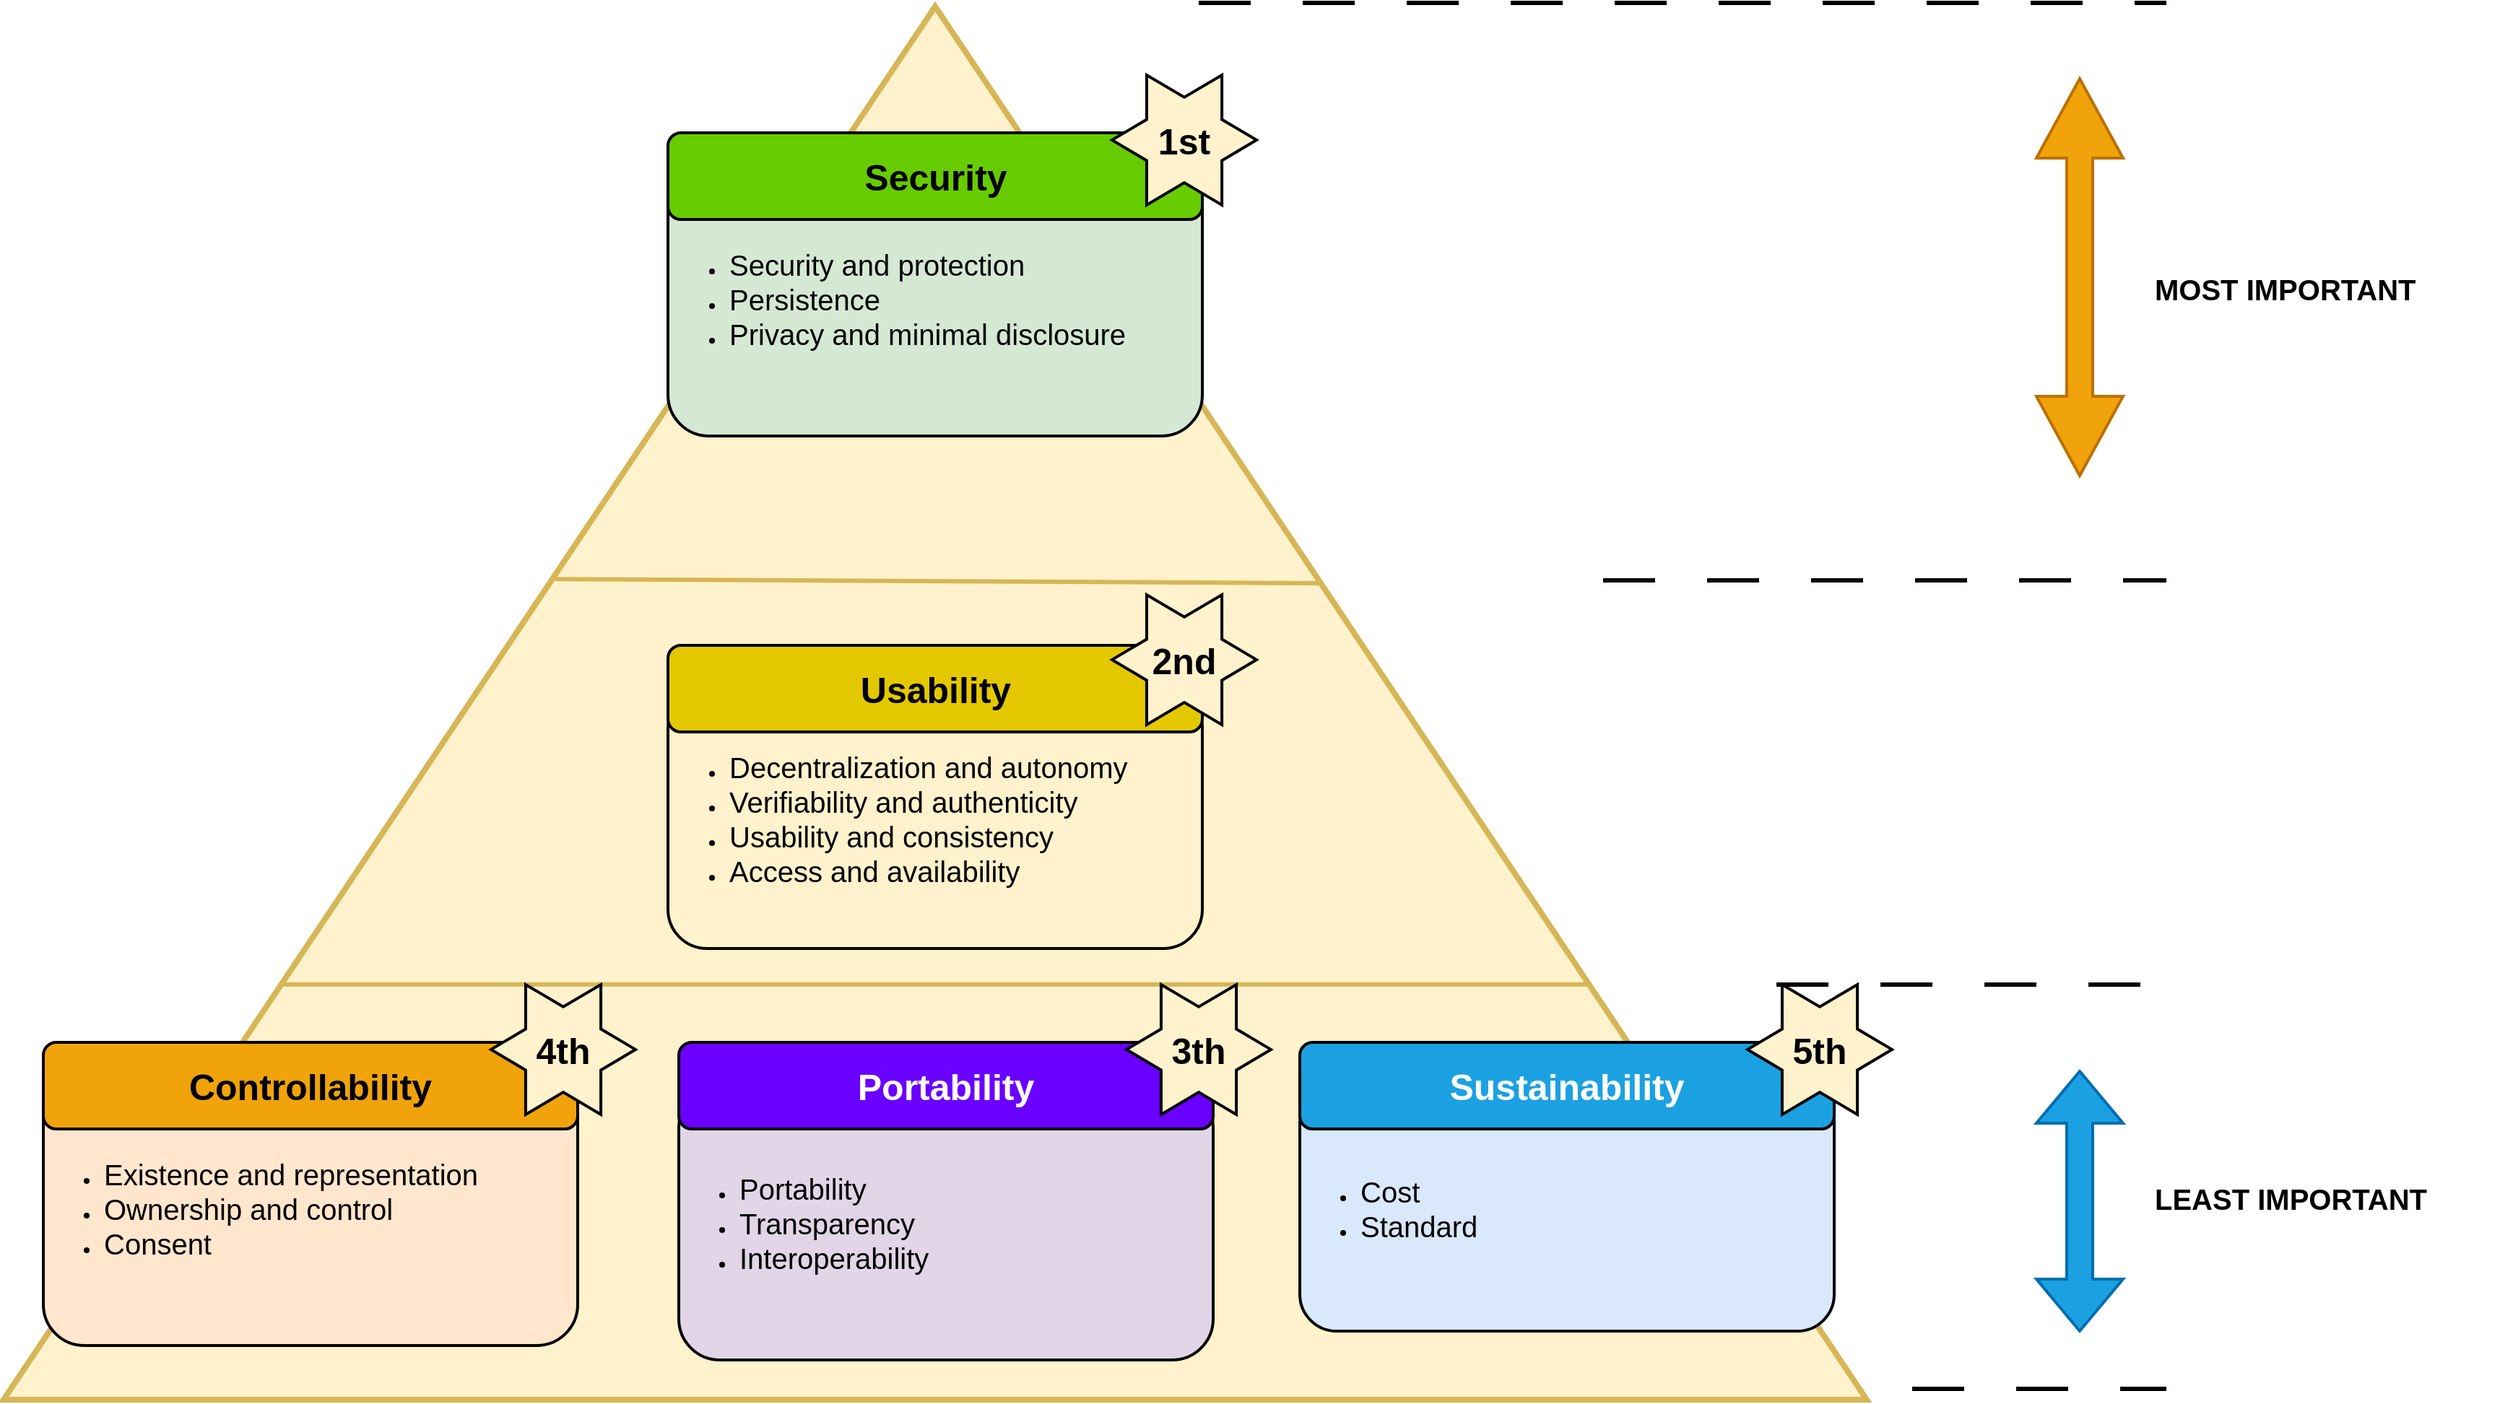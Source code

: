 <mxfile version="26.0.16">
  <diagram name="Page-1" id="9Gpt3UPF2AyzyX8SXsZh">
    <mxGraphModel dx="2414" dy="2436" grid="1" gridSize="10" guides="1" tooltips="1" connect="1" arrows="1" fold="1" page="1" pageScale="1" pageWidth="850" pageHeight="1100" math="0" shadow="0">
      <root>
        <mxCell id="0" />
        <mxCell id="1" parent="0" />
        <mxCell id="hbQT5JvmXpMdMmtxpOVG-1" value="" style="endArrow=none;html=1;rounded=0;exitX=0.298;exitY=0.15;exitDx=0;exitDy=0;exitPerimeter=0;fillColor=#fff2cc;strokeColor=#000000;strokeWidth=3;dashed=1;dashPattern=12 12;" parent="1" edge="1">
          <mxGeometry width="50" height="50" relative="1" as="geometry">
            <mxPoint x="1190" y="960" as="sourcePoint" />
            <mxPoint x="1510" y="960" as="targetPoint" />
          </mxGeometry>
        </mxCell>
        <mxCell id="hbQT5JvmXpMdMmtxpOVG-2" value="" style="triangle;whiteSpace=wrap;html=1;rotation=-90;fillColor=#fff2cc;strokeColor=#d6b656;strokeWidth=4;" parent="1" vertex="1">
          <mxGeometry x="175" y="-160" width="965" height="1290" as="geometry" />
        </mxCell>
        <mxCell id="hbQT5JvmXpMdMmtxpOVG-3" value="&lt;div style=&quot;line-height: 200%;&quot; align=&quot;right&quot;&gt;&lt;span style=&quot;color: rgb(0, 0, 0);&quot;&gt;&lt;b&gt;&lt;font style=&quot;font-size: 20px;&quot;&gt;MOST IMPORTANT&lt;/font&gt;&lt;/b&gt;&lt;/span&gt;&lt;br&gt;&lt;/div&gt;" style="text;whiteSpace=wrap;html=1;" parent="1" vertex="1">
          <mxGeometry x="1500" y="180" width="240" height="60" as="geometry" />
        </mxCell>
        <mxCell id="hbQT5JvmXpMdMmtxpOVG-4" value="&lt;div style=&quot;line-height: 200%;&quot; align=&quot;right&quot;&gt;&lt;b&gt;&lt;font style=&quot;font-size: 20px; color: rgb(0, 0, 0);&quot;&gt;LEAST IMPORTANT&lt;/font&gt;&lt;span style=&quot;color: rgba(0, 0, 0, 0);&quot;&gt;&lt;span style=&quot;color: rgba(0, 0, 0, 0);&quot;&gt;&lt;br&gt;&lt;/span&gt;&lt;/span&gt;&lt;/b&gt;&lt;/div&gt;" style="text;whiteSpace=wrap;html=1;" parent="1" vertex="1">
          <mxGeometry x="1500" y="810" width="240" height="60" as="geometry" />
        </mxCell>
        <mxCell id="hbQT5JvmXpMdMmtxpOVG-5" value="" style="endArrow=none;html=1;rounded=0;entryX=0.586;entryY=0.707;entryDx=0;entryDy=0;entryPerimeter=0;exitX=0.589;exitY=0.296;exitDx=0;exitDy=0;exitPerimeter=0;fillColor=#fff2cc;strokeColor=#d6b656;strokeWidth=3;" parent="1" source="hbQT5JvmXpMdMmtxpOVG-2" target="hbQT5JvmXpMdMmtxpOVG-2" edge="1">
          <mxGeometry width="50" height="50" relative="1" as="geometry">
            <mxPoint x="1020" y="480" as="sourcePoint" />
            <mxPoint x="1070" y="430" as="targetPoint" />
          </mxGeometry>
        </mxCell>
        <mxCell id="hbQT5JvmXpMdMmtxpOVG-6" value="" style="endArrow=none;html=1;rounded=0;entryX=0.298;entryY=0.851;entryDx=0;entryDy=0;entryPerimeter=0;exitX=0.298;exitY=0.15;exitDx=0;exitDy=0;exitPerimeter=0;fillColor=#fff2cc;strokeColor=#d6b656;strokeWidth=3;" parent="1" source="hbQT5JvmXpMdMmtxpOVG-2" target="hbQT5JvmXpMdMmtxpOVG-2" edge="1">
          <mxGeometry width="50" height="50" relative="1" as="geometry">
            <mxPoint x="580" y="680" as="sourcePoint" />
            <mxPoint x="1111" y="683" as="targetPoint" />
          </mxGeometry>
        </mxCell>
        <mxCell id="hbQT5JvmXpMdMmtxpOVG-7" value="&lt;div align=&quot;left&quot;&gt;&lt;ul&gt;&lt;li&gt;&lt;font style=&quot;font-size: 20px;&quot;&gt;Existence and representation&lt;/font&gt;&lt;/li&gt;&lt;li&gt;&lt;font style=&quot;font-size: 20px;&quot;&gt;Ownership and control&lt;/font&gt;&lt;/li&gt;&lt;li&gt;&lt;font style=&quot;font-size: 20px;&quot;&gt;Consent&lt;/font&gt;&lt;/li&gt;&lt;/ul&gt;&lt;/div&gt;" style="rounded=1;whiteSpace=wrap;html=1;align=left;fillColor=#ffe6cc;strokeColor=#000000;strokeWidth=2;" parent="1" vertex="1">
          <mxGeometry x="40" y="740" width="370" height="190" as="geometry" />
        </mxCell>
        <mxCell id="hbQT5JvmXpMdMmtxpOVG-8" value="&lt;div align=&quot;left&quot;&gt;&lt;ul&gt;&lt;li&gt;&lt;font style=&quot;font-size: 20px;&quot;&gt;Security and protection&lt;/font&gt;&lt;/li&gt;&lt;li&gt;&lt;font style=&quot;font-size: 20px;&quot;&gt;Persistence&lt;/font&gt;&lt;/li&gt;&lt;li&gt;&lt;font style=&quot;font-size: 20px;&quot;&gt;Privacy and minimal disclosure&lt;/font&gt;&lt;/li&gt;&lt;/ul&gt;&lt;/div&gt;" style="rounded=1;whiteSpace=wrap;html=1;align=left;fillColor=#d5e8d4;strokeColor=#000000;strokeWidth=2;" parent="1" vertex="1">
          <mxGeometry x="472.5" y="110" width="370" height="190" as="geometry" />
        </mxCell>
        <mxCell id="hbQT5JvmXpMdMmtxpOVG-9" value="&lt;div align=&quot;left&quot;&gt;&lt;ul&gt;&lt;li&gt;&lt;font style=&quot;font-size: 20px;&quot;&gt;Decentralization and autonomy&lt;/font&gt;&lt;/li&gt;&lt;li&gt;&lt;font style=&quot;font-size: 20px;&quot;&gt;Verifiability and authenticity&lt;/font&gt;&lt;/li&gt;&lt;li&gt;&lt;font style=&quot;font-size: 20px;&quot;&gt;Usability and consistency&lt;/font&gt;&lt;/li&gt;&lt;li&gt;&lt;font style=&quot;font-size: 20px;&quot;&gt;Access and availability&lt;/font&gt;&lt;/li&gt;&lt;/ul&gt;&lt;/div&gt;" style="rounded=1;whiteSpace=wrap;html=1;align=left;fillColor=#fff2cc;strokeColor=#000000;strokeWidth=2;" parent="1" vertex="1">
          <mxGeometry x="472.5" y="475" width="370" height="180" as="geometry" />
        </mxCell>
        <mxCell id="hbQT5JvmXpMdMmtxpOVG-10" value="&lt;b&gt;&lt;font style=&quot;font-size: 25px;&quot;&gt;Controllability&lt;/font&gt;&lt;/b&gt;" style="rounded=1;whiteSpace=wrap;html=1;fillColor=#f0a30a;fontColor=#000000;strokeColor=#000000;strokeWidth=2;" parent="1" vertex="1">
          <mxGeometry x="40" y="720" width="370" height="60" as="geometry" />
        </mxCell>
        <mxCell id="hbQT5JvmXpMdMmtxpOVG-11" value="&lt;div&gt;&lt;b&gt;&lt;font style=&quot;font-size: 25px;&quot;&gt;Usability&lt;/font&gt;&lt;/b&gt;&lt;br&gt;&lt;/div&gt;" style="rounded=1;whiteSpace=wrap;html=1;fillColor=#e3c800;fontColor=#000000;strokeColor=#000000;strokeWidth=2;" parent="1" vertex="1">
          <mxGeometry x="472.5" y="445" width="370" height="60" as="geometry" />
        </mxCell>
        <mxCell id="hbQT5JvmXpMdMmtxpOVG-12" value="&lt;span data-darkreader-inline-color=&quot;&quot; style=&quot;color: rgb(0, 0, 0); --darkreader-inline-color: var(--darkreader-text-ededed, #f9f5f0);&quot;&gt;&lt;b&gt;&lt;font style=&quot;font-size: 25px;&quot;&gt;Security&lt;font&gt;&lt;br&gt;&lt;/font&gt;&lt;/font&gt;&lt;/b&gt;&lt;/span&gt;" style="rounded=1;whiteSpace=wrap;html=1;fillColor=#66CC00;strokeColor=#000000;fontColor=#ffffff;strokeWidth=2;" parent="1" vertex="1">
          <mxGeometry x="472.5" y="90" width="370" height="60" as="geometry" />
        </mxCell>
        <mxCell id="hbQT5JvmXpMdMmtxpOVG-13" value="&lt;div align=&quot;left&quot;&gt;&lt;ul&gt;&lt;li&gt;&lt;font style=&quot;font-size: 20px;&quot;&gt;Cost&lt;/font&gt;&lt;/li&gt;&lt;li&gt;&lt;div&gt;&lt;font style=&quot;font-size: 20px;&quot;&gt;Standard&lt;/font&gt;&lt;/div&gt;&lt;/li&gt;&lt;/ul&gt;&lt;/div&gt;" style="rounded=1;whiteSpace=wrap;html=1;fillColor=#dae8fc;strokeColor=#000000;align=left;strokeWidth=2;" parent="1" vertex="1">
          <mxGeometry x="910" y="750" width="370" height="170" as="geometry" />
        </mxCell>
        <mxCell id="hbQT5JvmXpMdMmtxpOVG-14" value="&lt;div align=&quot;left&quot;&gt;&lt;ul&gt;&lt;li&gt;&lt;font style=&quot;font-size: 20px;&quot;&gt;Portability&lt;/font&gt;&lt;/li&gt;&lt;li&gt;&lt;font style=&quot;font-size: 20px;&quot;&gt;Transparency&lt;/font&gt;&lt;/li&gt;&lt;li&gt;&lt;font style=&quot;font-size: 20px;&quot;&gt;Interoperability&lt;/font&gt;&lt;/li&gt;&lt;/ul&gt;&lt;/div&gt;" style="rounded=1;whiteSpace=wrap;html=1;align=left;fillColor=#e1d5e7;strokeColor=#000000;strokeWidth=2;" parent="1" vertex="1">
          <mxGeometry x="480" y="750" width="370" height="190" as="geometry" />
        </mxCell>
        <mxCell id="hbQT5JvmXpMdMmtxpOVG-15" value="&lt;b&gt;&lt;font style=&quot;font-size: 25px;&quot;&gt;Portability&lt;/font&gt;&lt;/b&gt;" style="rounded=1;whiteSpace=wrap;html=1;fillColor=#6a00ff;fontColor=#ffffff;strokeColor=#000000;strokeWidth=2;" parent="1" vertex="1">
          <mxGeometry x="480" y="720" width="370" height="60" as="geometry" />
        </mxCell>
        <mxCell id="hbQT5JvmXpMdMmtxpOVG-16" value="&lt;font style=&quot;font-size: 25px;&quot;&gt;&lt;b&gt;Sustainability&lt;/b&gt;&lt;/font&gt;" style="rounded=1;whiteSpace=wrap;html=1;fillColor=#1ba1e2;fontColor=#ffffff;strokeColor=#000000;strokeWidth=2;" parent="1" vertex="1">
          <mxGeometry x="910" y="720" width="370" height="60" as="geometry" />
        </mxCell>
        <mxCell id="hbQT5JvmXpMdMmtxpOVG-17" value="" style="shape=doubleArrow;whiteSpace=wrap;html=1;rotation=90;fillColor=#1ba1e2;strokeColor=#006EAF;fontColor=#ffffff;strokeWidth=2;" parent="1" vertex="1">
          <mxGeometry x="1360" y="800" width="180" height="60" as="geometry" />
        </mxCell>
        <mxCell id="hbQT5JvmXpMdMmtxpOVG-18" value="" style="shape=doubleArrow;whiteSpace=wrap;html=1;rotation=90;fillColor=#f0a30a;fontColor=#000000;strokeColor=#BD7000;strokeWidth=2;" parent="1" vertex="1">
          <mxGeometry x="1312.5" y="160" width="275" height="60" as="geometry" />
        </mxCell>
        <mxCell id="hbQT5JvmXpMdMmtxpOVG-19" value="" style="endArrow=none;html=1;rounded=0;fillColor=#fff2cc;strokeColor=#000000;strokeWidth=3;dashed=1;dashPattern=12 12;" parent="1" edge="1">
          <mxGeometry width="50" height="50" relative="1" as="geometry">
            <mxPoint x="1240" y="680" as="sourcePoint" />
            <mxPoint x="1510" y="680" as="targetPoint" />
          </mxGeometry>
        </mxCell>
        <mxCell id="hbQT5JvmXpMdMmtxpOVG-20" value="" style="endArrow=none;html=1;rounded=0;fillColor=#fff2cc;strokeColor=#000000;strokeWidth=3;dashed=1;dashPattern=12 12;" parent="1" edge="1">
          <mxGeometry width="50" height="50" relative="1" as="geometry">
            <mxPoint x="1120" y="400" as="sourcePoint" />
            <mxPoint x="1510" y="400" as="targetPoint" />
          </mxGeometry>
        </mxCell>
        <mxCell id="hbQT5JvmXpMdMmtxpOVG-21" value="" style="endArrow=none;html=1;rounded=0;fillColor=#fff2cc;strokeColor=#000000;strokeWidth=3;dashed=1;dashPattern=12 12;" parent="1" edge="1">
          <mxGeometry width="50" height="50" relative="1" as="geometry">
            <mxPoint x="840" as="sourcePoint" />
            <mxPoint x="1510" as="targetPoint" />
          </mxGeometry>
        </mxCell>
        <mxCell id="hbQT5JvmXpMdMmtxpOVG-22" value="" style="verticalLabelPosition=bottom;verticalAlign=top;html=1;shape=mxgraph.basic.6_point_star;fillColor=#fff2cc;strokeColor=#000000;strokeWidth=2;" parent="1" vertex="1">
          <mxGeometry x="780" y="50" width="100" height="90" as="geometry" />
        </mxCell>
        <mxCell id="hbQT5JvmXpMdMmtxpOVG-23" value="&lt;font style=&quot;font-size: 25px;&quot;&gt;&lt;b&gt;&lt;font&gt;1st&lt;/font&gt;&lt;/b&gt;&lt;/font&gt;" style="text;html=1;align=center;verticalAlign=middle;whiteSpace=wrap;rounded=0;" parent="1" vertex="1">
          <mxGeometry x="800" y="80" width="60" height="30" as="geometry" />
        </mxCell>
        <mxCell id="hbQT5JvmXpMdMmtxpOVG-24" value="" style="verticalLabelPosition=bottom;verticalAlign=top;html=1;shape=mxgraph.basic.6_point_star;fillColor=#fff2cc;strokeColor=#000000;strokeWidth=2;" parent="1" vertex="1">
          <mxGeometry x="780" y="410" width="100" height="90" as="geometry" />
        </mxCell>
        <mxCell id="hbQT5JvmXpMdMmtxpOVG-25" value="" style="verticalLabelPosition=bottom;verticalAlign=top;html=1;shape=mxgraph.basic.6_point_star;fillColor=#fff2cc;strokeColor=#000000;strokeWidth=2;" parent="1" vertex="1">
          <mxGeometry x="790" y="680" width="100" height="90" as="geometry" />
        </mxCell>
        <mxCell id="hbQT5JvmXpMdMmtxpOVG-28" value="" style="verticalLabelPosition=bottom;verticalAlign=top;html=1;shape=mxgraph.basic.6_point_star;fillColor=#fff2cc;strokeColor=#000000;strokeWidth=2;" parent="1" vertex="1">
          <mxGeometry x="1220" y="680" width="100" height="90" as="geometry" />
        </mxCell>
        <mxCell id="hbQT5JvmXpMdMmtxpOVG-30" value="" style="verticalLabelPosition=bottom;verticalAlign=top;html=1;shape=mxgraph.basic.6_point_star;fillColor=#fff2cc;strokeColor=#000000;strokeWidth=2;" parent="1" vertex="1">
          <mxGeometry x="350" y="680" width="100" height="90" as="geometry" />
        </mxCell>
        <mxCell id="hbQT5JvmXpMdMmtxpOVG-31" value="&lt;font style=&quot;font-size: 25px;&quot;&gt;&lt;b&gt;&lt;font&gt;4th&lt;/font&gt;&lt;/b&gt;&lt;/font&gt;" style="text;html=1;align=center;verticalAlign=middle;whiteSpace=wrap;rounded=0;" parent="1" vertex="1">
          <mxGeometry x="370" y="710" width="60" height="30" as="geometry" />
        </mxCell>
        <mxCell id="UHlwmXnqUJ1irQo53hSn-1" value="&lt;font style=&quot;font-size: 25px;&quot;&gt;&lt;b&gt;&lt;font&gt;2nd&lt;/font&gt;&lt;/b&gt;&lt;/font&gt;" style="text;html=1;align=center;verticalAlign=middle;whiteSpace=wrap;rounded=0;" vertex="1" parent="1">
          <mxGeometry x="800" y="440" width="60" height="30" as="geometry" />
        </mxCell>
        <mxCell id="UHlwmXnqUJ1irQo53hSn-2" value="&lt;font style=&quot;font-size: 25px;&quot;&gt;&lt;b&gt;&lt;font&gt;3th&lt;/font&gt;&lt;/b&gt;&lt;/font&gt;" style="text;html=1;align=center;verticalAlign=middle;whiteSpace=wrap;rounded=0;" vertex="1" parent="1">
          <mxGeometry x="810" y="710" width="60" height="30" as="geometry" />
        </mxCell>
        <mxCell id="UHlwmXnqUJ1irQo53hSn-3" value="&lt;font style=&quot;font-size: 25px;&quot;&gt;&lt;b&gt;&lt;font&gt;5th&lt;/font&gt;&lt;/b&gt;&lt;/font&gt;" style="text;html=1;align=center;verticalAlign=middle;whiteSpace=wrap;rounded=0;" vertex="1" parent="1">
          <mxGeometry x="1240" y="710" width="60" height="30" as="geometry" />
        </mxCell>
      </root>
    </mxGraphModel>
  </diagram>
</mxfile>
